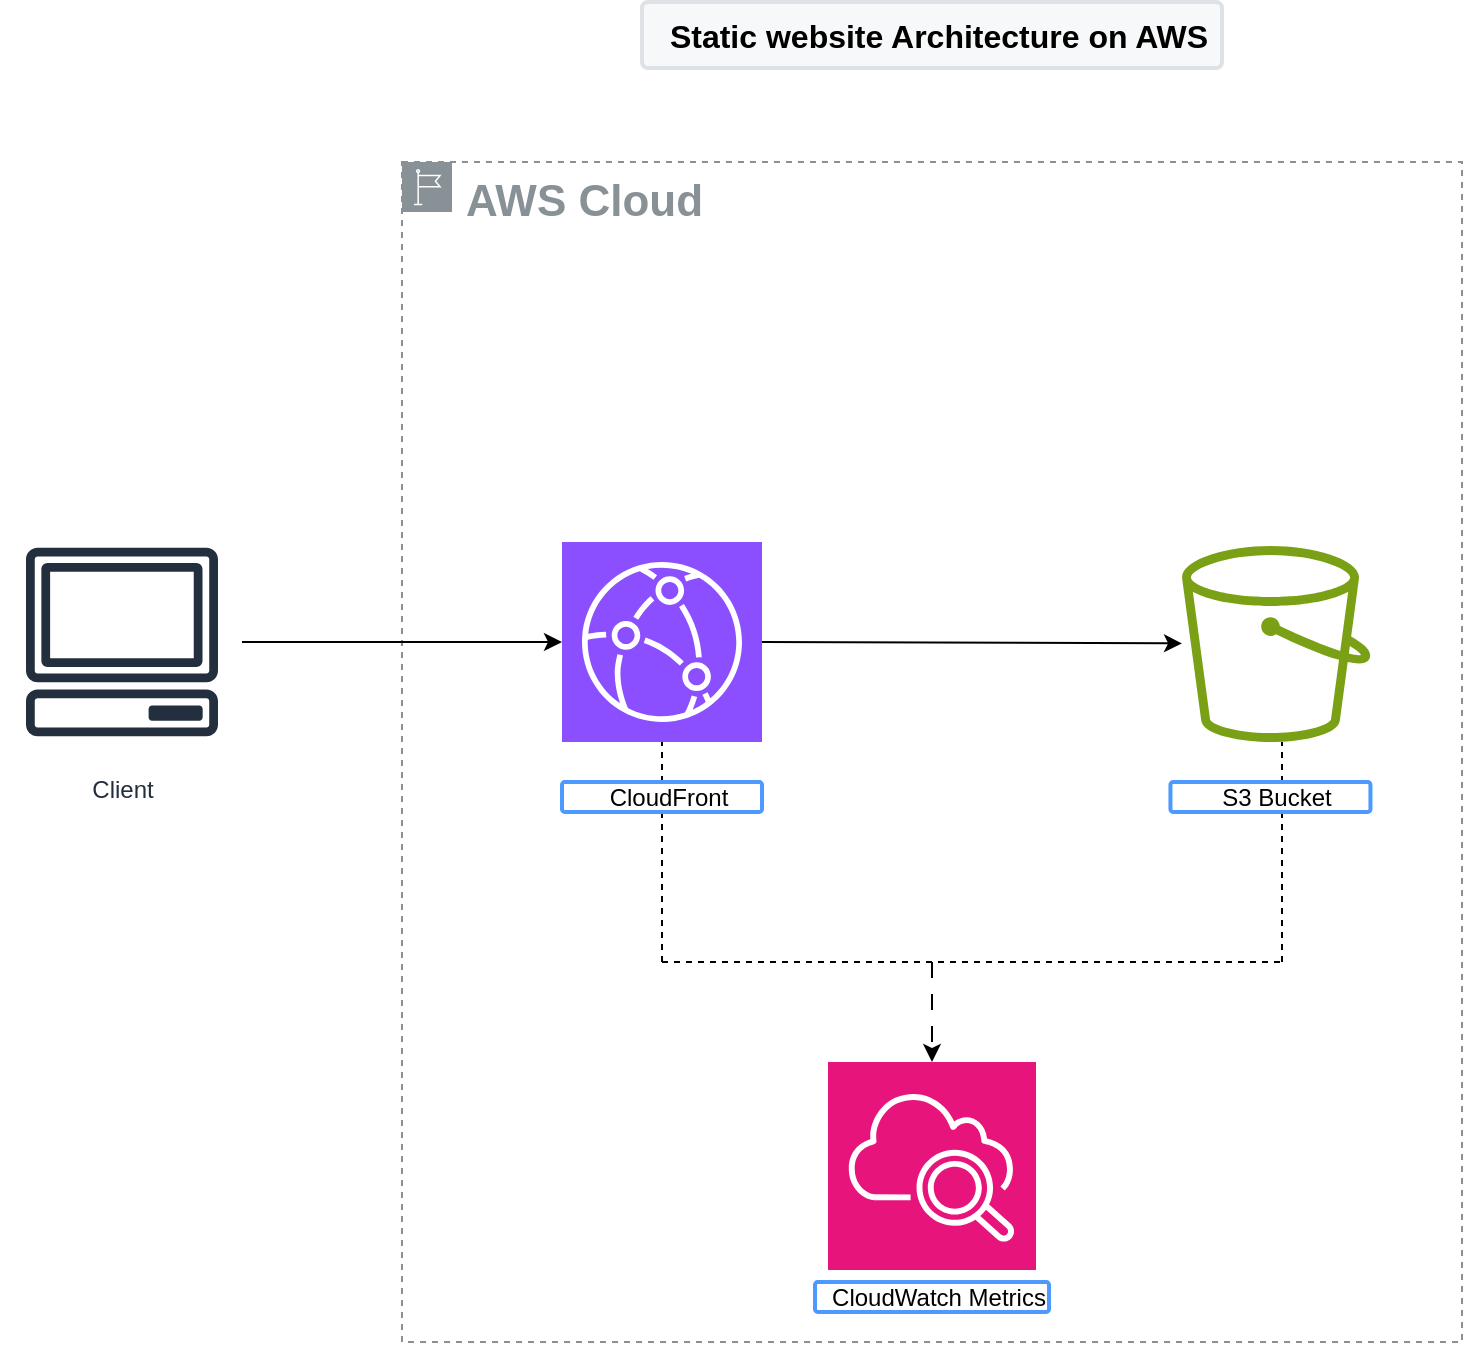 <mxfile version="24.9.1">
  <diagram name="Page-1" id="ku-hvIbtYjoT68uOG_2I">
    <mxGraphModel grid="1" page="1" gridSize="10" guides="1" tooltips="1" connect="1" arrows="1" fold="1" pageScale="1" pageWidth="850" pageHeight="1100" math="0" shadow="0">
      <root>
        <mxCell id="0" />
        <mxCell id="1" parent="0" />
        <mxCell id="wzXU7J7Nh2qDfcFilz70-1" value="AWS Cloud" style="sketch=0;outlineConnect=0;gradientColor=none;html=1;whiteSpace=wrap;fontSize=22;fontStyle=1;shape=mxgraph.aws4.group;grIcon=mxgraph.aws4.group_region;strokeColor=#879196;fillColor=none;verticalAlign=top;align=left;spacingLeft=30;fontColor=#879196;dashed=1;" vertex="1" parent="1">
          <mxGeometry x="250" y="140" width="530" height="590" as="geometry" />
        </mxCell>
        <mxCell id="wzXU7J7Nh2qDfcFilz70-2" value="Client" style="sketch=0;outlineConnect=0;fontColor=#232F3E;gradientColor=none;strokeColor=#232F3E;fillColor=#ffffff;dashed=0;verticalLabelPosition=bottom;verticalAlign=top;align=center;html=1;fontSize=12;fontStyle=0;aspect=fixed;shape=mxgraph.aws4.resourceIcon;resIcon=mxgraph.aws4.client;" vertex="1" parent="1">
          <mxGeometry x="50" y="320" width="120" height="120" as="geometry" />
        </mxCell>
        <mxCell id="wzXU7J7Nh2qDfcFilz70-3" value="" style="sketch=0;points=[[0,0,0],[0.25,0,0],[0.5,0,0],[0.75,0,0],[1,0,0],[0,1,0],[0.25,1,0],[0.5,1,0],[0.75,1,0],[1,1,0],[0,0.25,0],[0,0.5,0],[0,0.75,0],[1,0.25,0],[1,0.5,0],[1,0.75,0]];outlineConnect=0;fontColor=#232F3E;fillColor=#8C4FFF;strokeColor=#ffffff;dashed=0;verticalLabelPosition=bottom;verticalAlign=top;align=center;html=1;fontSize=12;fontStyle=0;aspect=fixed;shape=mxgraph.aws4.resourceIcon;resIcon=mxgraph.aws4.cloudfront;" vertex="1" parent="1">
          <mxGeometry x="330" y="330" width="100" height="100" as="geometry" />
        </mxCell>
        <mxCell id="wzXU7J7Nh2qDfcFilz70-5" value="" style="sketch=0;outlineConnect=0;fontColor=#232F3E;gradientColor=none;fillColor=#7AA116;strokeColor=none;dashed=0;verticalLabelPosition=bottom;verticalAlign=top;align=center;html=1;fontSize=12;fontStyle=0;aspect=fixed;pointerEvents=1;shape=mxgraph.aws4.bucket;" vertex="1" parent="1">
          <mxGeometry x="640" y="332" width="94.23" height="98" as="geometry" />
        </mxCell>
        <mxCell id="wzXU7J7Nh2qDfcFilz70-6" value="" style="endArrow=classic;html=1;rounded=0;entryX=0;entryY=0.5;entryDx=0;entryDy=0;entryPerimeter=0;" edge="1" parent="1" source="wzXU7J7Nh2qDfcFilz70-2" target="wzXU7J7Nh2qDfcFilz70-3">
          <mxGeometry width="50" height="50" relative="1" as="geometry">
            <mxPoint x="400" y="420" as="sourcePoint" />
            <mxPoint x="450" y="370" as="targetPoint" />
          </mxGeometry>
        </mxCell>
        <mxCell id="wzXU7J7Nh2qDfcFilz70-7" value="" style="endArrow=classic;html=1;rounded=0;" edge="1" parent="1">
          <mxGeometry width="50" height="50" relative="1" as="geometry">
            <mxPoint x="429.99" y="380.003" as="sourcePoint" />
            <mxPoint x="639.998" y="380.687" as="targetPoint" />
          </mxGeometry>
        </mxCell>
        <mxCell id="wzXU7J7Nh2qDfcFilz70-8" value="" style="sketch=0;points=[[0,0,0],[0.25,0,0],[0.5,0,0],[0.75,0,0],[1,0,0],[0,1,0],[0.25,1,0],[0.5,1,0],[0.75,1,0],[1,1,0],[0,0.25,0],[0,0.5,0],[0,0.75,0],[1,0.25,0],[1,0.5,0],[1,0.75,0]];points=[[0,0,0],[0.25,0,0],[0.5,0,0],[0.75,0,0],[1,0,0],[0,1,0],[0.25,1,0],[0.5,1,0],[0.75,1,0],[1,1,0],[0,0.25,0],[0,0.5,0],[0,0.75,0],[1,0.25,0],[1,0.5,0],[1,0.75,0]];outlineConnect=0;fontColor=#232F3E;fillColor=#E7157B;strokeColor=#ffffff;dashed=0;verticalLabelPosition=bottom;verticalAlign=top;align=center;html=1;fontSize=12;fontStyle=0;aspect=fixed;shape=mxgraph.aws4.resourceIcon;resIcon=mxgraph.aws4.cloudwatch_2;" vertex="1" parent="1">
          <mxGeometry x="463" y="590" width="104" height="104" as="geometry" />
        </mxCell>
        <mxCell id="wzXU7J7Nh2qDfcFilz70-10" value="" style="endArrow=none;dashed=1;html=1;rounded=0;" edge="1" parent="1">
          <mxGeometry width="50" height="50" relative="1" as="geometry">
            <mxPoint x="690" y="540" as="sourcePoint" />
            <mxPoint x="690" y="429.997" as="targetPoint" />
          </mxGeometry>
        </mxCell>
        <mxCell id="wzXU7J7Nh2qDfcFilz70-11" value="" style="endArrow=none;dashed=1;html=1;rounded=0;" edge="1" parent="1">
          <mxGeometry width="50" height="50" relative="1" as="geometry">
            <mxPoint x="380" y="540" as="sourcePoint" />
            <mxPoint x="380" y="430.003" as="targetPoint" />
          </mxGeometry>
        </mxCell>
        <mxCell id="wzXU7J7Nh2qDfcFilz70-12" value="" style="endArrow=none;dashed=1;html=1;rounded=0;" edge="1" parent="1">
          <mxGeometry width="50" height="50" relative="1" as="geometry">
            <mxPoint x="380" y="540" as="sourcePoint" />
            <mxPoint x="690" y="540.01" as="targetPoint" />
          </mxGeometry>
        </mxCell>
        <mxCell id="wzXU7J7Nh2qDfcFilz70-15" value="" style="endArrow=classic;html=1;rounded=0;dashed=1;dashPattern=8 8;entryX=0.5;entryY=0;entryDx=0;entryDy=0;entryPerimeter=0;" edge="1" parent="1" target="wzXU7J7Nh2qDfcFilz70-8">
          <mxGeometry width="50" height="50" relative="1" as="geometry">
            <mxPoint x="515" y="540" as="sourcePoint" />
            <mxPoint x="567" y="470" as="targetPoint" />
          </mxGeometry>
        </mxCell>
        <mxCell id="wzXU7J7Nh2qDfcFilz70-17" value="CloudFront" style="rounded=1;arcSize=9;align=center;spacingLeft=5;strokeColor=#4C9AFF;html=1;strokeWidth=2;fontSize=12" vertex="1" parent="1">
          <mxGeometry x="330" y="450" width="100" height="15" as="geometry" />
        </mxCell>
        <mxCell id="wzXU7J7Nh2qDfcFilz70-18" value="S3 Bucket" style="rounded=1;arcSize=9;align=center;spacingLeft=5;strokeColor=#4C9AFF;html=1;strokeWidth=2;fontSize=12" vertex="1" parent="1">
          <mxGeometry x="634.23" y="450" width="100" height="15" as="geometry" />
        </mxCell>
        <mxCell id="wzXU7J7Nh2qDfcFilz70-19" value="CloudWatch Metrics" style="rounded=1;arcSize=9;align=center;spacingLeft=5;strokeColor=#4C9AFF;html=1;strokeWidth=2;fontSize=12" vertex="1" parent="1">
          <mxGeometry x="456.5" y="700" width="117" height="15" as="geometry" />
        </mxCell>
        <mxCell id="wzXU7J7Nh2qDfcFilz70-22" value="&lt;b&gt;&lt;font style=&quot;font-size: 16px;&quot;&gt;Static website Architecture on AWS&lt;/font&gt;&lt;/b&gt;" style="rounded=1;arcSize=9;fillColor=#F7F8F9;align=center;spacingLeft=5;strokeColor=#DEE1E6;html=1;strokeWidth=2;fontSize=12" vertex="1" parent="1">
          <mxGeometry x="370" y="60" width="290" height="33" as="geometry" />
        </mxCell>
      </root>
    </mxGraphModel>
  </diagram>
</mxfile>
